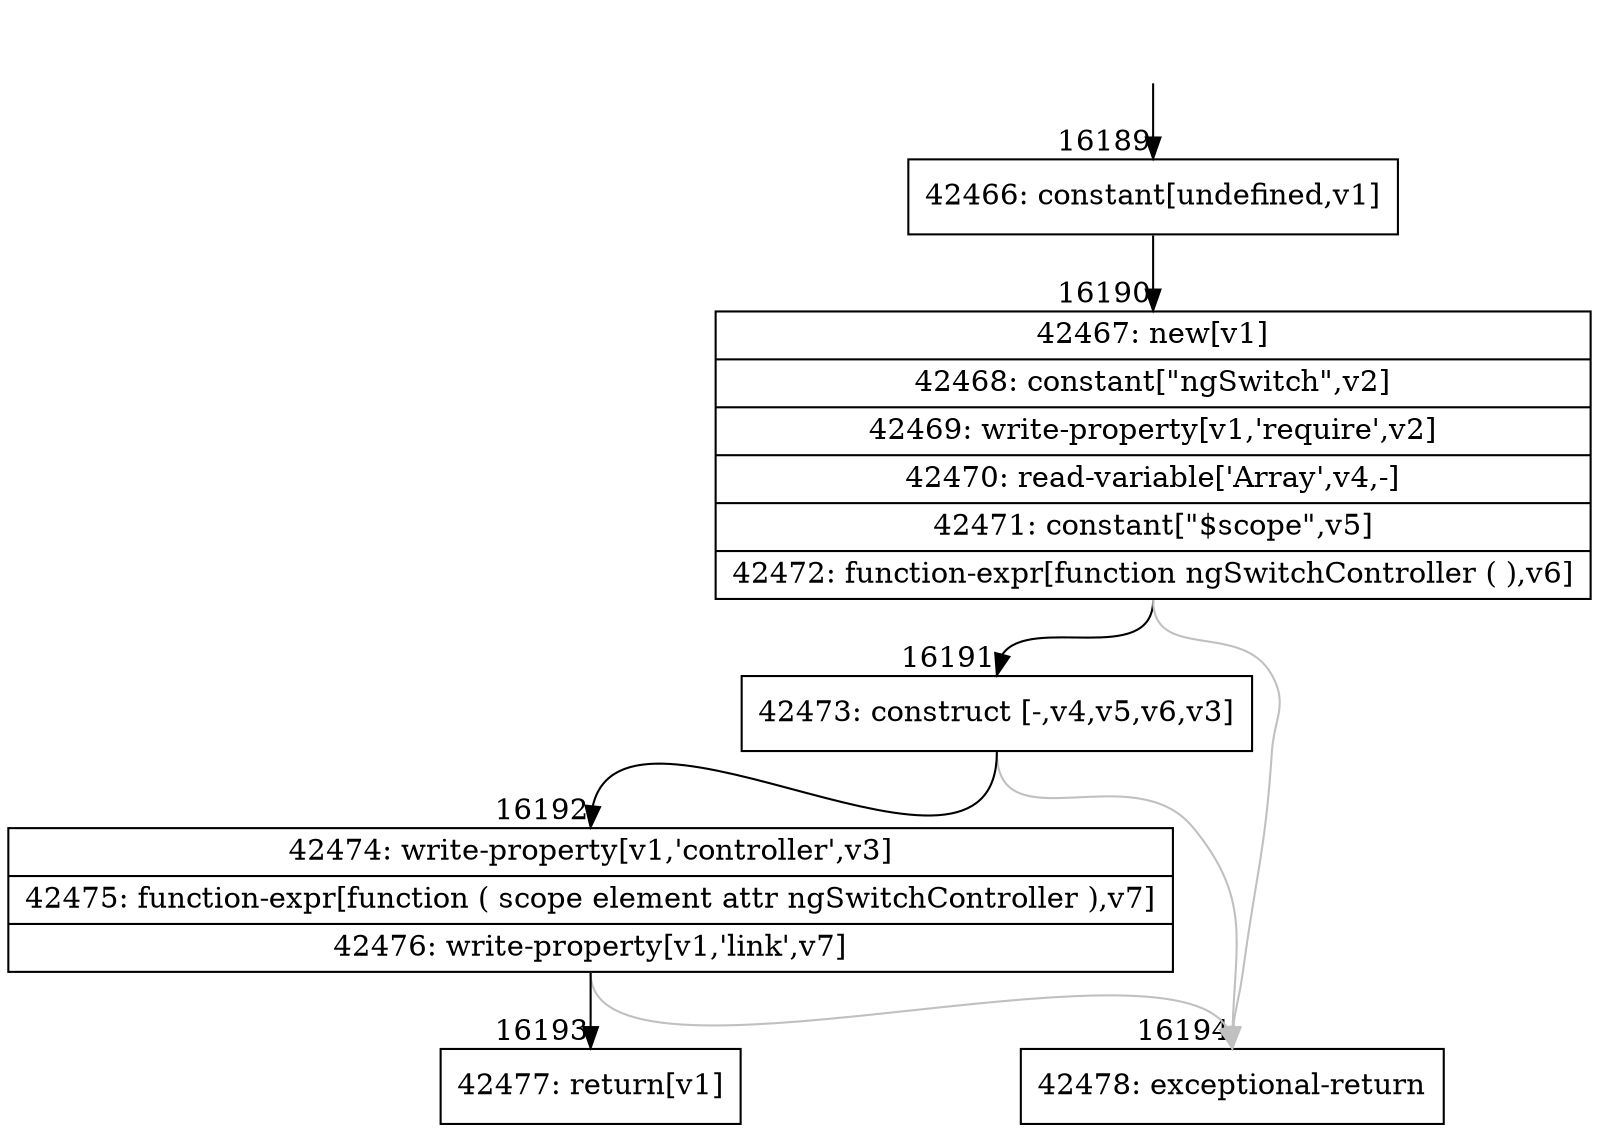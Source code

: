 digraph {
rankdir="TD"
BB_entry1293[shape=none,label=""];
BB_entry1293 -> BB16189 [tailport=s, headport=n, headlabel="    16189"]
BB16189 [shape=record label="{42466: constant[undefined,v1]}" ] 
BB16189 -> BB16190 [tailport=s, headport=n, headlabel="      16190"]
BB16190 [shape=record label="{42467: new[v1]|42468: constant[\"ngSwitch\",v2]|42469: write-property[v1,'require',v2]|42470: read-variable['Array',v4,-]|42471: constant[\"$scope\",v5]|42472: function-expr[function ngSwitchController ( ),v6]}" ] 
BB16190 -> BB16191 [tailport=s, headport=n, headlabel="      16191"]
BB16190 -> BB16194 [tailport=s, headport=n, color=gray, headlabel="      16194"]
BB16191 [shape=record label="{42473: construct [-,v4,v5,v6,v3]}" ] 
BB16191 -> BB16192 [tailport=s, headport=n, headlabel="      16192"]
BB16191 -> BB16194 [tailport=s, headport=n, color=gray]
BB16192 [shape=record label="{42474: write-property[v1,'controller',v3]|42475: function-expr[function ( scope element attr ngSwitchController ),v7]|42476: write-property[v1,'link',v7]}" ] 
BB16192 -> BB16193 [tailport=s, headport=n, headlabel="      16193"]
BB16192 -> BB16194 [tailport=s, headport=n, color=gray]
BB16193 [shape=record label="{42477: return[v1]}" ] 
BB16194 [shape=record label="{42478: exceptional-return}" ] 
//#$~ 27784
}
